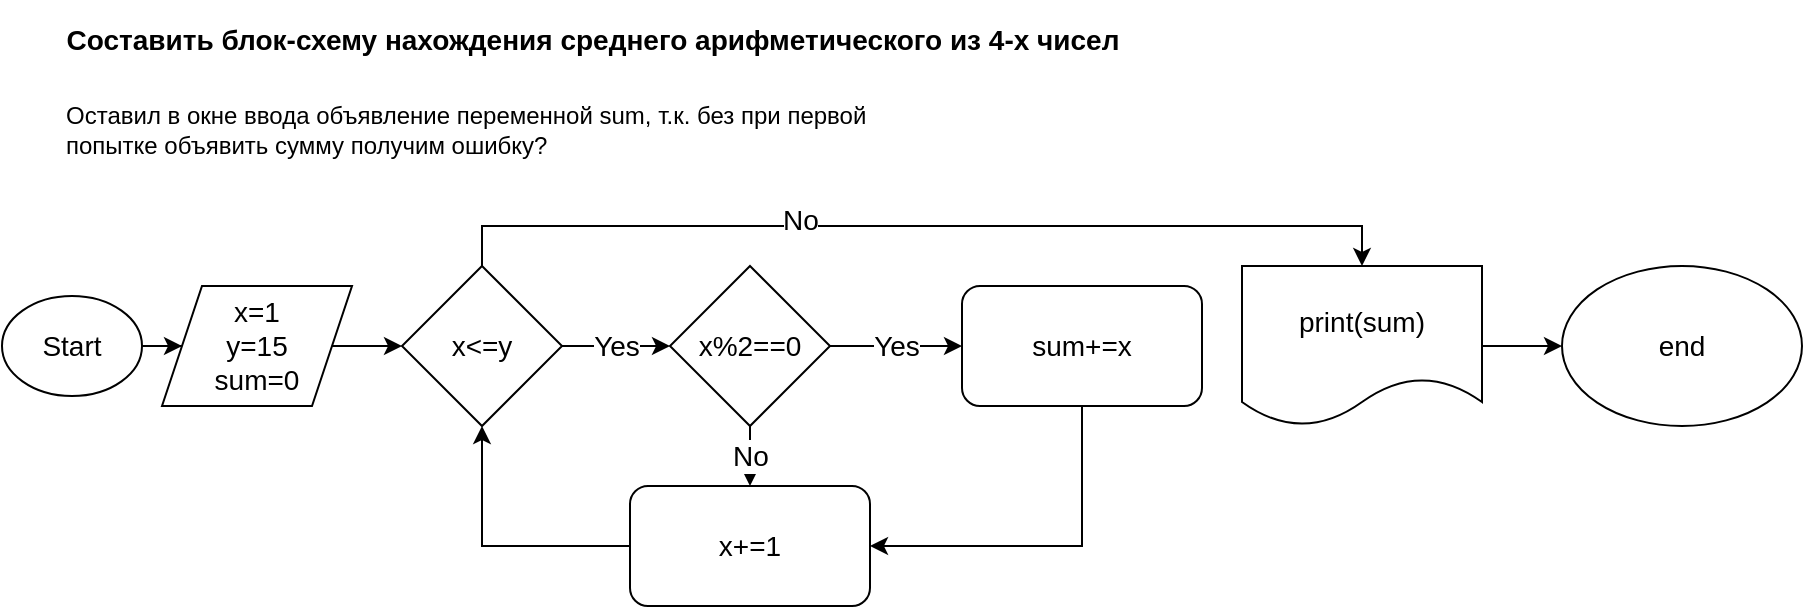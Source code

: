 <mxfile version="20.4.1" type="github">
  <diagram id="C5RBs43oDa-KdzZeNtuy" name="Page-1">
    <mxGraphModel dx="2426" dy="1120" grid="1" gridSize="10" guides="1" tooltips="1" connect="1" arrows="1" fold="1" page="1" pageScale="1" pageWidth="1000" pageHeight="200" math="0" shadow="0">
      <root>
        <mxCell id="WIyWlLk6GJQsqaUBKTNV-0" />
        <mxCell id="WIyWlLk6GJQsqaUBKTNV-1" parent="WIyWlLk6GJQsqaUBKTNV-0" />
        <mxCell id="Ruqp24-l0FOlhLBE5k4N-1" value="Составить блок-схему нахождения среднего арифметического из 4-х чисел" style="text;html=1;strokeColor=none;fillColor=none;align=center;verticalAlign=middle;whiteSpace=wrap;rounded=0;fontStyle=1;fontSize=14;" vertex="1" parent="WIyWlLk6GJQsqaUBKTNV-1">
          <mxGeometry x="80" y="240" width="531" height="40" as="geometry" />
        </mxCell>
        <mxCell id="Ruqp24-l0FOlhLBE5k4N-5" value="" style="edgeStyle=orthogonalEdgeStyle;rounded=0;orthogonalLoop=1;jettySize=auto;html=1;fontSize=14;" edge="1" parent="WIyWlLk6GJQsqaUBKTNV-1" source="Ruqp24-l0FOlhLBE5k4N-3" target="Ruqp24-l0FOlhLBE5k4N-4">
          <mxGeometry relative="1" as="geometry" />
        </mxCell>
        <mxCell id="Ruqp24-l0FOlhLBE5k4N-3" value="Start" style="ellipse;whiteSpace=wrap;html=1;fontSize=14;" vertex="1" parent="WIyWlLk6GJQsqaUBKTNV-1">
          <mxGeometry x="50" y="388" width="70" height="50" as="geometry" />
        </mxCell>
        <mxCell id="Ruqp24-l0FOlhLBE5k4N-7" value="" style="edgeStyle=orthogonalEdgeStyle;rounded=0;orthogonalLoop=1;jettySize=auto;html=1;fontSize=14;" edge="1" parent="WIyWlLk6GJQsqaUBKTNV-1" source="Ruqp24-l0FOlhLBE5k4N-4" target="Ruqp24-l0FOlhLBE5k4N-6">
          <mxGeometry relative="1" as="geometry" />
        </mxCell>
        <mxCell id="Ruqp24-l0FOlhLBE5k4N-4" value="x=1&lt;br style=&quot;font-size: 14px;&quot;&gt;y=15&lt;br style=&quot;font-size: 14px;&quot;&gt;sum=0" style="shape=parallelogram;perimeter=parallelogramPerimeter;whiteSpace=wrap;html=1;fixedSize=1;fontSize=14;" vertex="1" parent="WIyWlLk6GJQsqaUBKTNV-1">
          <mxGeometry x="130" y="383" width="95" height="60" as="geometry" />
        </mxCell>
        <mxCell id="Ruqp24-l0FOlhLBE5k4N-9" value="Yes" style="edgeStyle=orthogonalEdgeStyle;rounded=0;orthogonalLoop=1;jettySize=auto;html=1;fontSize=14;" edge="1" parent="WIyWlLk6GJQsqaUBKTNV-1" source="Ruqp24-l0FOlhLBE5k4N-6" target="Ruqp24-l0FOlhLBE5k4N-8">
          <mxGeometry relative="1" as="geometry" />
        </mxCell>
        <mxCell id="Ruqp24-l0FOlhLBE5k4N-6" value="x&amp;lt;=y" style="rhombus;whiteSpace=wrap;html=1;fontSize=14;" vertex="1" parent="WIyWlLk6GJQsqaUBKTNV-1">
          <mxGeometry x="250" y="373" width="80" height="80" as="geometry" />
        </mxCell>
        <mxCell id="Ruqp24-l0FOlhLBE5k4N-11" value="Yes" style="edgeStyle=orthogonalEdgeStyle;rounded=0;orthogonalLoop=1;jettySize=auto;html=1;fontSize=14;" edge="1" parent="WIyWlLk6GJQsqaUBKTNV-1" source="Ruqp24-l0FOlhLBE5k4N-8" target="Ruqp24-l0FOlhLBE5k4N-10">
          <mxGeometry relative="1" as="geometry" />
        </mxCell>
        <mxCell id="Ruqp24-l0FOlhLBE5k4N-14" value="No" style="edgeStyle=orthogonalEdgeStyle;rounded=0;orthogonalLoop=1;jettySize=auto;html=1;fontSize=14;" edge="1" parent="WIyWlLk6GJQsqaUBKTNV-1" source="Ruqp24-l0FOlhLBE5k4N-8" target="Ruqp24-l0FOlhLBE5k4N-13">
          <mxGeometry relative="1" as="geometry" />
        </mxCell>
        <mxCell id="Ruqp24-l0FOlhLBE5k4N-8" value="x%2==0" style="rhombus;whiteSpace=wrap;html=1;fontSize=14;" vertex="1" parent="WIyWlLk6GJQsqaUBKTNV-1">
          <mxGeometry x="384" y="373" width="80" height="80" as="geometry" />
        </mxCell>
        <mxCell id="Ruqp24-l0FOlhLBE5k4N-10" value="sum+=x" style="rounded=1;whiteSpace=wrap;html=1;fontSize=14;" vertex="1" parent="WIyWlLk6GJQsqaUBKTNV-1">
          <mxGeometry x="530" y="383" width="120" height="60" as="geometry" />
        </mxCell>
        <mxCell id="Ruqp24-l0FOlhLBE5k4N-12" value="Оставил в окне ввода объявление переменной sum, т.к. без при первой попытке объявить сумму получим ошибку?" style="text;html=1;strokeColor=none;fillColor=none;align=left;verticalAlign=middle;whiteSpace=wrap;rounded=0;" vertex="1" parent="WIyWlLk6GJQsqaUBKTNV-1">
          <mxGeometry x="80" y="290" width="424" height="30" as="geometry" />
        </mxCell>
        <mxCell id="Ruqp24-l0FOlhLBE5k4N-13" value="x+=1" style="rounded=1;whiteSpace=wrap;html=1;fontSize=14;" vertex="1" parent="WIyWlLk6GJQsqaUBKTNV-1">
          <mxGeometry x="364" y="483" width="120" height="60" as="geometry" />
        </mxCell>
        <mxCell id="Ruqp24-l0FOlhLBE5k4N-15" value="" style="endArrow=classic;html=1;rounded=0;fontSize=14;entryX=0.5;entryY=1;entryDx=0;entryDy=0;exitX=0;exitY=0.5;exitDx=0;exitDy=0;" edge="1" parent="WIyWlLk6GJQsqaUBKTNV-1" source="Ruqp24-l0FOlhLBE5k4N-13" target="Ruqp24-l0FOlhLBE5k4N-6">
          <mxGeometry width="50" height="50" relative="1" as="geometry">
            <mxPoint x="290" y="543" as="sourcePoint" />
            <mxPoint x="340" y="493" as="targetPoint" />
            <Array as="points">
              <mxPoint x="290" y="513" />
            </Array>
          </mxGeometry>
        </mxCell>
        <mxCell id="Ruqp24-l0FOlhLBE5k4N-16" value="" style="endArrow=classic;html=1;rounded=0;fontSize=14;exitX=0.5;exitY=1;exitDx=0;exitDy=0;entryX=1;entryY=0.5;entryDx=0;entryDy=0;" edge="1" parent="WIyWlLk6GJQsqaUBKTNV-1" source="Ruqp24-l0FOlhLBE5k4N-10" target="Ruqp24-l0FOlhLBE5k4N-13">
          <mxGeometry width="50" height="50" relative="1" as="geometry">
            <mxPoint x="550" y="533" as="sourcePoint" />
            <mxPoint x="600" y="483" as="targetPoint" />
            <Array as="points">
              <mxPoint x="590" y="513" />
            </Array>
          </mxGeometry>
        </mxCell>
        <mxCell id="Ruqp24-l0FOlhLBE5k4N-21" value="" style="edgeStyle=orthogonalEdgeStyle;rounded=0;orthogonalLoop=1;jettySize=auto;html=1;fontSize=14;" edge="1" parent="WIyWlLk6GJQsqaUBKTNV-1" source="Ruqp24-l0FOlhLBE5k4N-17" target="Ruqp24-l0FOlhLBE5k4N-20">
          <mxGeometry relative="1" as="geometry" />
        </mxCell>
        <mxCell id="Ruqp24-l0FOlhLBE5k4N-17" value="print(sum)" style="shape=document;whiteSpace=wrap;html=1;boundedLbl=1;fontSize=14;" vertex="1" parent="WIyWlLk6GJQsqaUBKTNV-1">
          <mxGeometry x="670" y="373" width="120" height="80" as="geometry" />
        </mxCell>
        <mxCell id="Ruqp24-l0FOlhLBE5k4N-18" value="" style="endArrow=classic;html=1;rounded=0;fontSize=14;exitX=0.5;exitY=0;exitDx=0;exitDy=0;entryX=0.5;entryY=0;entryDx=0;entryDy=0;" edge="1" parent="WIyWlLk6GJQsqaUBKTNV-1" source="Ruqp24-l0FOlhLBE5k4N-6" target="Ruqp24-l0FOlhLBE5k4N-17">
          <mxGeometry width="50" height="50" relative="1" as="geometry">
            <mxPoint x="290" y="393" as="sourcePoint" />
            <mxPoint x="340" y="343" as="targetPoint" />
            <Array as="points">
              <mxPoint x="290" y="353" />
              <mxPoint x="730" y="353" />
            </Array>
          </mxGeometry>
        </mxCell>
        <mxCell id="Ruqp24-l0FOlhLBE5k4N-19" value="No" style="edgeLabel;html=1;align=center;verticalAlign=middle;resizable=0;points=[];fontSize=14;" vertex="1" connectable="0" parent="Ruqp24-l0FOlhLBE5k4N-18">
          <mxGeometry x="-0.254" y="3" relative="1" as="geometry">
            <mxPoint as="offset" />
          </mxGeometry>
        </mxCell>
        <mxCell id="Ruqp24-l0FOlhLBE5k4N-20" value="end" style="ellipse;whiteSpace=wrap;html=1;fontSize=14;" vertex="1" parent="WIyWlLk6GJQsqaUBKTNV-1">
          <mxGeometry x="830" y="373" width="120" height="80" as="geometry" />
        </mxCell>
      </root>
    </mxGraphModel>
  </diagram>
</mxfile>
